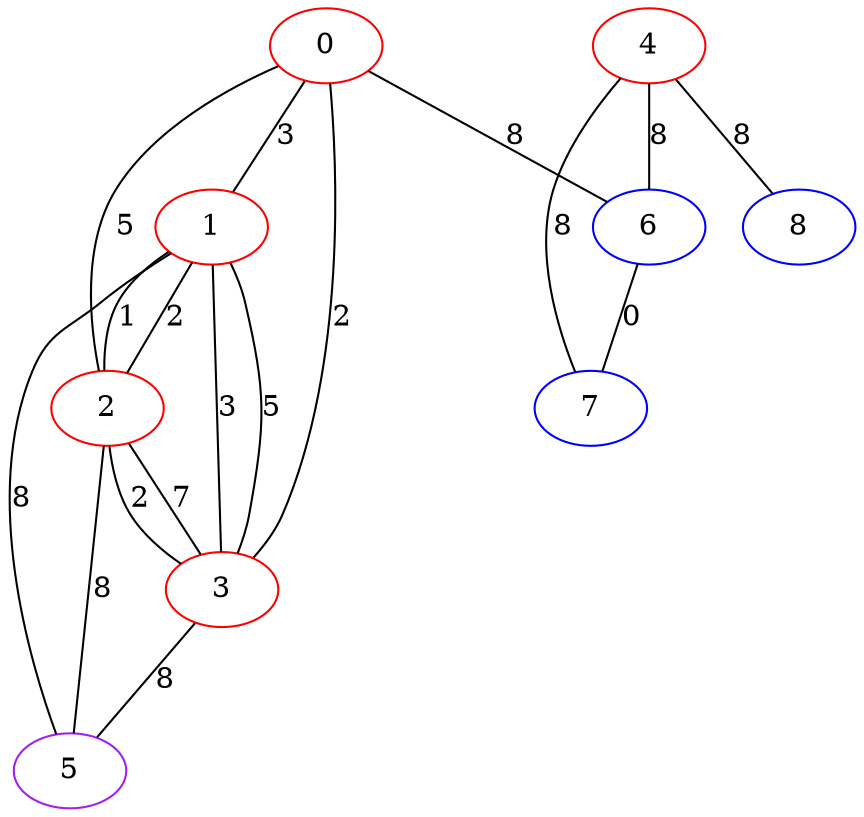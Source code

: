graph "" {
0 [color=red, weight=1];
1 [color=red, weight=1];
2 [color=red, weight=1];
3 [color=red, weight=1];
4 [color=red, weight=1];
5 [color=purple, weight=4];
6 [color=blue, weight=3];
7 [color=blue, weight=3];
8 [color=blue, weight=3];
0 -- 1  [key=0, label=3];
0 -- 2  [key=0, label=5];
0 -- 3  [key=0, label=2];
0 -- 6  [key=0, label=8];
1 -- 2  [key=0, label=1];
1 -- 2  [key=1, label=2];
1 -- 3  [key=0, label=3];
1 -- 3  [key=1, label=5];
1 -- 5  [key=0, label=8];
2 -- 3  [key=0, label=2];
2 -- 3  [key=1, label=7];
2 -- 5  [key=0, label=8];
3 -- 5  [key=0, label=8];
4 -- 8  [key=0, label=8];
4 -- 6  [key=0, label=8];
4 -- 7  [key=0, label=8];
6 -- 7  [key=0, label=0];
}
